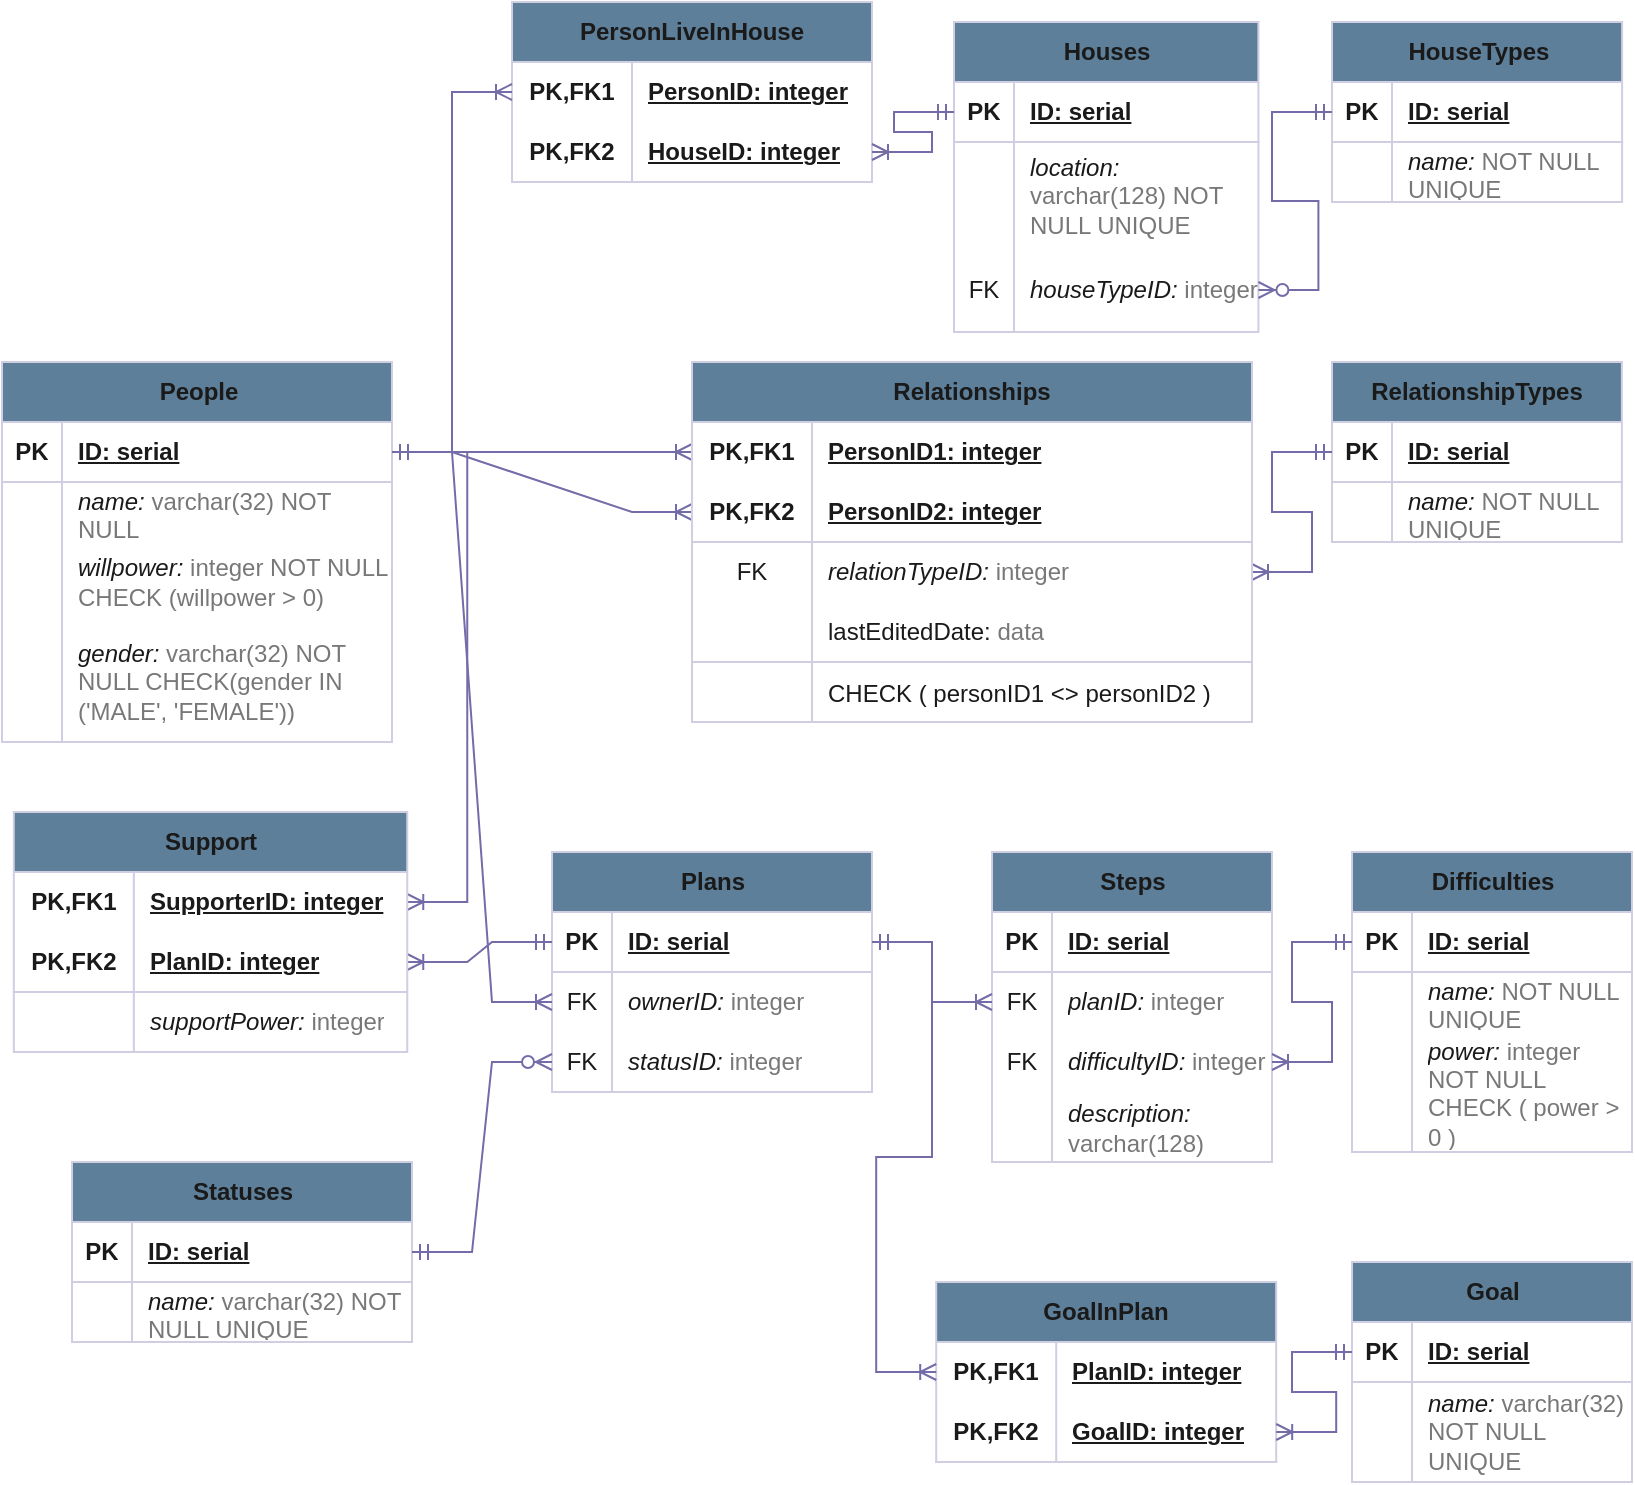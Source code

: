 <mxfile version="21.6.8" type="device">
  <diagram id="R2lEEEUBdFMjLlhIrx00" name="Page-1">
    <mxGraphModel dx="545" dy="415" grid="0" gridSize="10" guides="1" tooltips="1" connect="1" arrows="1" fold="1" page="1" pageScale="1" pageWidth="827" pageHeight="1169" background="#ffffff" math="0" shadow="0" extFonts="Permanent Marker^https://fonts.googleapis.com/css?family=Permanent+Marker">
      <root>
        <mxCell id="0" />
        <mxCell id="1" parent="0" />
        <mxCell id="JHepkhCa31OP4PvwRiQg-1" value="People" style="shape=table;startSize=30;container=1;collapsible=1;childLayout=tableLayout;fixedRows=1;rowLines=0;fontStyle=1;align=center;resizeLast=1;html=1;labelBackgroundColor=none;fillColor=#5D7F99;strokeColor=#D0CEE2;fontColor=#1A1A1A;" parent="1" vertex="1">
          <mxGeometry x="5" y="260" width="195" height="190" as="geometry" />
        </mxCell>
        <mxCell id="JHepkhCa31OP4PvwRiQg-2" value="" style="shape=tableRow;horizontal=0;startSize=0;swimlaneHead=0;swimlaneBody=0;fillColor=none;collapsible=0;dropTarget=0;points=[[0,0.5],[1,0.5]];portConstraint=eastwest;top=0;left=0;right=0;bottom=1;labelBackgroundColor=none;strokeColor=#D0CEE2;fontColor=#1A1A1A;" parent="JHepkhCa31OP4PvwRiQg-1" vertex="1">
          <mxGeometry y="30" width="195" height="30" as="geometry" />
        </mxCell>
        <mxCell id="JHepkhCa31OP4PvwRiQg-3" value="PK" style="shape=partialRectangle;connectable=0;fillColor=none;top=0;left=0;bottom=0;right=0;fontStyle=1;overflow=hidden;whiteSpace=wrap;html=1;labelBackgroundColor=none;strokeColor=#D0CEE2;fontColor=#1A1A1A;" parent="JHepkhCa31OP4PvwRiQg-2" vertex="1">
          <mxGeometry width="30" height="30" as="geometry">
            <mxRectangle width="30" height="30" as="alternateBounds" />
          </mxGeometry>
        </mxCell>
        <mxCell id="JHepkhCa31OP4PvwRiQg-4" value="ID: serial" style="shape=partialRectangle;connectable=0;fillColor=none;top=0;left=0;bottom=0;right=0;align=left;spacingLeft=6;fontStyle=5;overflow=hidden;whiteSpace=wrap;html=1;labelBackgroundColor=none;strokeColor=#D0CEE2;fontColor=#1A1A1A;" parent="JHepkhCa31OP4PvwRiQg-2" vertex="1">
          <mxGeometry x="30" width="165" height="30" as="geometry">
            <mxRectangle width="165" height="30" as="alternateBounds" />
          </mxGeometry>
        </mxCell>
        <mxCell id="JHepkhCa31OP4PvwRiQg-5" value="" style="shape=tableRow;horizontal=0;startSize=0;swimlaneHead=0;swimlaneBody=0;fillColor=none;collapsible=0;dropTarget=0;points=[[0,0.5],[1,0.5]];portConstraint=eastwest;top=0;left=0;right=0;bottom=0;labelBackgroundColor=none;strokeColor=#D0CEE2;fontColor=#1A1A1A;" parent="JHepkhCa31OP4PvwRiQg-1" vertex="1">
          <mxGeometry y="60" width="195" height="30" as="geometry" />
        </mxCell>
        <mxCell id="JHepkhCa31OP4PvwRiQg-6" value="" style="shape=partialRectangle;connectable=0;fillColor=none;top=0;left=0;bottom=0;right=0;editable=1;overflow=hidden;whiteSpace=wrap;html=1;labelBackgroundColor=none;strokeColor=#D0CEE2;fontColor=#1A1A1A;" parent="JHepkhCa31OP4PvwRiQg-5" vertex="1">
          <mxGeometry width="30" height="30" as="geometry">
            <mxRectangle width="30" height="30" as="alternateBounds" />
          </mxGeometry>
        </mxCell>
        <mxCell id="JHepkhCa31OP4PvwRiQg-7" value="&lt;i&gt;name:&lt;/i&gt;&amp;nbsp;&lt;font color=&quot;#787878&quot;&gt;varchar(32) NOT NULL&lt;/font&gt;" style="shape=partialRectangle;connectable=0;fillColor=none;top=0;left=0;bottom=0;right=0;align=left;spacingLeft=6;overflow=hidden;whiteSpace=wrap;html=1;labelBackgroundColor=none;strokeColor=#D0CEE2;fontColor=#1A1A1A;" parent="JHepkhCa31OP4PvwRiQg-5" vertex="1">
          <mxGeometry x="30" width="165" height="30" as="geometry">
            <mxRectangle width="165" height="30" as="alternateBounds" />
          </mxGeometry>
        </mxCell>
        <mxCell id="JHepkhCa31OP4PvwRiQg-8" value="" style="shape=tableRow;horizontal=0;startSize=0;swimlaneHead=0;swimlaneBody=0;fillColor=none;collapsible=0;dropTarget=0;points=[[0,0.5],[1,0.5]];portConstraint=eastwest;top=0;left=0;right=0;bottom=0;labelBackgroundColor=none;strokeColor=#D0CEE2;fontColor=#1A1A1A;" parent="JHepkhCa31OP4PvwRiQg-1" vertex="1">
          <mxGeometry y="90" width="195" height="40" as="geometry" />
        </mxCell>
        <mxCell id="JHepkhCa31OP4PvwRiQg-9" value="" style="shape=partialRectangle;connectable=0;fillColor=none;top=0;left=0;bottom=0;right=0;editable=1;overflow=hidden;whiteSpace=wrap;html=1;labelBackgroundColor=none;strokeColor=#D0CEE2;fontColor=#1A1A1A;" parent="JHepkhCa31OP4PvwRiQg-8" vertex="1">
          <mxGeometry width="30" height="40" as="geometry">
            <mxRectangle width="30" height="40" as="alternateBounds" />
          </mxGeometry>
        </mxCell>
        <mxCell id="JHepkhCa31OP4PvwRiQg-10" value="&lt;i&gt;willpower:&lt;/i&gt;&amp;nbsp;&lt;font color=&quot;#787878&quot;&gt;integer&amp;nbsp;NOT NULL CHECK (willpower &amp;gt; 0)&lt;/font&gt;" style="shape=partialRectangle;connectable=0;fillColor=none;top=0;left=0;bottom=0;right=0;align=left;spacingLeft=6;overflow=hidden;whiteSpace=wrap;html=1;labelBackgroundColor=none;strokeColor=#D0CEE2;fontColor=#1A1A1A;" parent="JHepkhCa31OP4PvwRiQg-8" vertex="1">
          <mxGeometry x="30" width="165" height="40" as="geometry">
            <mxRectangle width="165" height="40" as="alternateBounds" />
          </mxGeometry>
        </mxCell>
        <mxCell id="JHepkhCa31OP4PvwRiQg-11" value="" style="shape=tableRow;horizontal=0;startSize=0;swimlaneHead=0;swimlaneBody=0;fillColor=none;collapsible=0;dropTarget=0;points=[[0,0.5],[1,0.5]];portConstraint=eastwest;top=0;left=0;right=0;bottom=0;labelBackgroundColor=none;strokeColor=#D0CEE2;fontColor=#1A1A1A;" parent="JHepkhCa31OP4PvwRiQg-1" vertex="1">
          <mxGeometry y="130" width="195" height="60" as="geometry" />
        </mxCell>
        <mxCell id="JHepkhCa31OP4PvwRiQg-12" value="" style="shape=partialRectangle;connectable=0;fillColor=none;top=0;left=0;bottom=0;right=0;editable=1;overflow=hidden;whiteSpace=wrap;html=1;labelBackgroundColor=none;strokeColor=#D0CEE2;fontColor=#1A1A1A;" parent="JHepkhCa31OP4PvwRiQg-11" vertex="1">
          <mxGeometry width="30" height="60" as="geometry">
            <mxRectangle width="30" height="60" as="alternateBounds" />
          </mxGeometry>
        </mxCell>
        <mxCell id="JHepkhCa31OP4PvwRiQg-13" value="&lt;i&gt;gender:&lt;/i&gt; &lt;font color=&quot;#787878&quot;&gt;varchar(32)&amp;nbsp;NOT NULL CHECK(gender IN (&#39;MALE&#39;, &#39;FEMALE&#39;))&lt;/font&gt;" style="shape=partialRectangle;connectable=0;fillColor=none;top=0;left=0;bottom=0;right=0;align=left;spacingLeft=6;overflow=hidden;whiteSpace=wrap;html=1;labelBackgroundColor=none;strokeColor=#D0CEE2;fontColor=#1A1A1A;" parent="JHepkhCa31OP4PvwRiQg-11" vertex="1">
          <mxGeometry x="30" width="165" height="60" as="geometry">
            <mxRectangle width="165" height="60" as="alternateBounds" />
          </mxGeometry>
        </mxCell>
        <mxCell id="JHepkhCa31OP4PvwRiQg-17" value="Houses" style="shape=table;startSize=30;container=1;collapsible=1;childLayout=tableLayout;fixedRows=1;rowLines=0;fontStyle=1;align=center;resizeLast=1;html=1;labelBackgroundColor=none;fillColor=#5D7F99;strokeColor=#D0CEE2;fontColor=#1A1A1A;" parent="1" vertex="1">
          <mxGeometry x="481" y="90" width="152.204" height="155" as="geometry" />
        </mxCell>
        <mxCell id="JHepkhCa31OP4PvwRiQg-18" value="" style="shape=tableRow;horizontal=0;startSize=0;swimlaneHead=0;swimlaneBody=0;fillColor=none;collapsible=0;dropTarget=0;points=[[0,0.5],[1,0.5]];portConstraint=eastwest;top=0;left=0;right=0;bottom=1;labelBackgroundColor=none;strokeColor=#D0CEE2;fontColor=#1A1A1A;" parent="JHepkhCa31OP4PvwRiQg-17" vertex="1">
          <mxGeometry y="30" width="152.204" height="30" as="geometry" />
        </mxCell>
        <mxCell id="JHepkhCa31OP4PvwRiQg-19" value="PK" style="shape=partialRectangle;connectable=0;fillColor=none;top=0;left=0;bottom=0;right=0;fontStyle=1;overflow=hidden;whiteSpace=wrap;html=1;labelBackgroundColor=none;strokeColor=#D0CEE2;fontColor=#1A1A1A;" parent="JHepkhCa31OP4PvwRiQg-18" vertex="1">
          <mxGeometry width="30" height="30" as="geometry">
            <mxRectangle width="30" height="30" as="alternateBounds" />
          </mxGeometry>
        </mxCell>
        <mxCell id="JHepkhCa31OP4PvwRiQg-20" value="ID: serial" style="shape=partialRectangle;connectable=0;fillColor=none;top=0;left=0;bottom=0;right=0;align=left;spacingLeft=6;fontStyle=5;overflow=hidden;whiteSpace=wrap;html=1;labelBackgroundColor=none;strokeColor=#D0CEE2;fontColor=#1A1A1A;" parent="JHepkhCa31OP4PvwRiQg-18" vertex="1">
          <mxGeometry x="30" width="122.204" height="30" as="geometry">
            <mxRectangle width="122.204" height="30" as="alternateBounds" />
          </mxGeometry>
        </mxCell>
        <mxCell id="JHepkhCa31OP4PvwRiQg-21" value="" style="shape=tableRow;horizontal=0;startSize=0;swimlaneHead=0;swimlaneBody=0;fillColor=none;collapsible=0;dropTarget=0;points=[[0,0.5],[1,0.5]];portConstraint=eastwest;top=0;left=0;right=0;bottom=0;labelBackgroundColor=none;strokeColor=#D0CEE2;fontColor=#1A1A1A;" parent="JHepkhCa31OP4PvwRiQg-17" vertex="1">
          <mxGeometry y="60" width="152.204" height="53" as="geometry" />
        </mxCell>
        <mxCell id="JHepkhCa31OP4PvwRiQg-22" value="" style="shape=partialRectangle;connectable=0;fillColor=none;top=0;left=0;bottom=0;right=0;editable=1;overflow=hidden;whiteSpace=wrap;html=1;labelBackgroundColor=none;strokeColor=#D0CEE2;fontColor=#1A1A1A;" parent="JHepkhCa31OP4PvwRiQg-21" vertex="1">
          <mxGeometry width="30" height="53" as="geometry">
            <mxRectangle width="30" height="53" as="alternateBounds" />
          </mxGeometry>
        </mxCell>
        <mxCell id="JHepkhCa31OP4PvwRiQg-23" value="&lt;i&gt;location:&lt;/i&gt; &lt;font color=&quot;#787878&quot;&gt;varchar(128) NOT NULL UNIQUE&lt;/font&gt;" style="shape=partialRectangle;connectable=0;fillColor=none;top=0;left=0;bottom=0;right=0;align=left;spacingLeft=6;overflow=hidden;whiteSpace=wrap;html=1;labelBackgroundColor=none;strokeColor=#D0CEE2;fontColor=#1A1A1A;" parent="JHepkhCa31OP4PvwRiQg-21" vertex="1">
          <mxGeometry x="30" width="122.204" height="53" as="geometry">
            <mxRectangle width="122.204" height="53" as="alternateBounds" />
          </mxGeometry>
        </mxCell>
        <mxCell id="JHepkhCa31OP4PvwRiQg-24" value="" style="shape=tableRow;horizontal=0;startSize=0;swimlaneHead=0;swimlaneBody=0;fillColor=none;collapsible=0;dropTarget=0;points=[[0,0.5],[1,0.5]];portConstraint=eastwest;top=0;left=0;right=0;bottom=0;labelBackgroundColor=none;strokeColor=#D0CEE2;fontColor=#1A1A1A;" parent="JHepkhCa31OP4PvwRiQg-17" vertex="1">
          <mxGeometry y="113" width="152.204" height="42" as="geometry" />
        </mxCell>
        <mxCell id="JHepkhCa31OP4PvwRiQg-25" value="FK" style="shape=partialRectangle;connectable=0;fillColor=none;top=0;left=0;bottom=0;right=0;editable=1;overflow=hidden;whiteSpace=wrap;html=1;labelBackgroundColor=none;strokeColor=#D0CEE2;fontColor=#1A1A1A;" parent="JHepkhCa31OP4PvwRiQg-24" vertex="1">
          <mxGeometry width="30" height="42" as="geometry">
            <mxRectangle width="30" height="42" as="alternateBounds" />
          </mxGeometry>
        </mxCell>
        <mxCell id="JHepkhCa31OP4PvwRiQg-26" value="&lt;i&gt;houseTypeID:&lt;/i&gt; &lt;font color=&quot;#787878&quot;&gt;integer&lt;/font&gt;" style="shape=partialRectangle;connectable=0;fillColor=none;top=0;left=0;bottom=0;right=0;align=left;spacingLeft=6;overflow=hidden;whiteSpace=wrap;html=1;labelBackgroundColor=none;strokeColor=#D0CEE2;fontColor=#1A1A1A;" parent="JHepkhCa31OP4PvwRiQg-24" vertex="1">
          <mxGeometry x="30" width="122.204" height="42" as="geometry">
            <mxRectangle width="122.204" height="42" as="alternateBounds" />
          </mxGeometry>
        </mxCell>
        <mxCell id="JHepkhCa31OP4PvwRiQg-56" value="" style="edgeStyle=entityRelationEdgeStyle;fontSize=12;html=1;endArrow=ERoneToMany;startArrow=ERmandOne;rounded=0;entryX=0;entryY=0.5;entryDx=0;entryDy=0;exitX=1;exitY=0.5;exitDx=0;exitDy=0;labelBackgroundColor=none;strokeColor=#736CA8;fontColor=default;" parent="1" source="JHepkhCa31OP4PvwRiQg-2" target="JHepkhCa31OP4PvwRiQg-44" edge="1">
          <mxGeometry width="100" height="100" relative="1" as="geometry">
            <mxPoint x="317" y="341" as="sourcePoint" />
            <mxPoint x="407" y="410" as="targetPoint" />
          </mxGeometry>
        </mxCell>
        <mxCell id="JHepkhCa31OP4PvwRiQg-57" value="" style="edgeStyle=entityRelationEdgeStyle;fontSize=12;html=1;endArrow=ERoneToMany;startArrow=ERmandOne;rounded=0;exitX=1;exitY=0.5;exitDx=0;exitDy=0;entryX=0;entryY=0.5;entryDx=0;entryDy=0;labelBackgroundColor=none;strokeColor=#736CA8;fontColor=default;" parent="1" source="JHepkhCa31OP4PvwRiQg-2" target="JHepkhCa31OP4PvwRiQg-47" edge="1">
          <mxGeometry width="100" height="100" relative="1" as="geometry">
            <mxPoint x="347" y="560" as="sourcePoint" />
            <mxPoint x="447" y="460" as="targetPoint" />
          </mxGeometry>
        </mxCell>
        <mxCell id="JHepkhCa31OP4PvwRiQg-61" value="RelationshipTypes" style="shape=table;startSize=30;container=1;collapsible=1;childLayout=tableLayout;fixedRows=1;rowLines=0;fontStyle=1;align=center;resizeLast=1;html=1;labelBackgroundColor=none;fillColor=#5D7F99;strokeColor=#D0CEE2;fontColor=#1A1A1A;" parent="1" vertex="1">
          <mxGeometry x="670" y="260" width="144.94" height="90" as="geometry" />
        </mxCell>
        <mxCell id="JHepkhCa31OP4PvwRiQg-62" value="" style="shape=tableRow;horizontal=0;startSize=0;swimlaneHead=0;swimlaneBody=0;fillColor=none;collapsible=0;dropTarget=0;points=[[0,0.5],[1,0.5]];portConstraint=eastwest;top=0;left=0;right=0;bottom=1;labelBackgroundColor=none;strokeColor=#D0CEE2;fontColor=#1A1A1A;" parent="JHepkhCa31OP4PvwRiQg-61" vertex="1">
          <mxGeometry y="30" width="144.94" height="30" as="geometry" />
        </mxCell>
        <mxCell id="JHepkhCa31OP4PvwRiQg-63" value="PK" style="shape=partialRectangle;connectable=0;fillColor=none;top=0;left=0;bottom=0;right=0;fontStyle=1;overflow=hidden;whiteSpace=wrap;html=1;labelBackgroundColor=none;strokeColor=#D0CEE2;fontColor=#1A1A1A;" parent="JHepkhCa31OP4PvwRiQg-62" vertex="1">
          <mxGeometry width="30" height="30" as="geometry">
            <mxRectangle width="30" height="30" as="alternateBounds" />
          </mxGeometry>
        </mxCell>
        <mxCell id="JHepkhCa31OP4PvwRiQg-64" value="ID: serial" style="shape=partialRectangle;connectable=0;fillColor=none;top=0;left=0;bottom=0;right=0;align=left;spacingLeft=6;fontStyle=5;overflow=hidden;whiteSpace=wrap;html=1;labelBackgroundColor=none;strokeColor=#D0CEE2;fontColor=#1A1A1A;" parent="JHepkhCa31OP4PvwRiQg-62" vertex="1">
          <mxGeometry x="30" width="114.94" height="30" as="geometry">
            <mxRectangle width="114.94" height="30" as="alternateBounds" />
          </mxGeometry>
        </mxCell>
        <mxCell id="JHepkhCa31OP4PvwRiQg-65" value="" style="shape=tableRow;horizontal=0;startSize=0;swimlaneHead=0;swimlaneBody=0;fillColor=none;collapsible=0;dropTarget=0;points=[[0,0.5],[1,0.5]];portConstraint=eastwest;top=0;left=0;right=0;bottom=0;labelBackgroundColor=none;strokeColor=#D0CEE2;fontColor=#1A1A1A;" parent="JHepkhCa31OP4PvwRiQg-61" vertex="1">
          <mxGeometry y="60" width="144.94" height="30" as="geometry" />
        </mxCell>
        <mxCell id="JHepkhCa31OP4PvwRiQg-66" value="" style="shape=partialRectangle;connectable=0;fillColor=none;top=0;left=0;bottom=0;right=0;editable=1;overflow=hidden;whiteSpace=wrap;html=1;labelBackgroundColor=none;strokeColor=#D0CEE2;fontColor=#1A1A1A;" parent="JHepkhCa31OP4PvwRiQg-65" vertex="1">
          <mxGeometry width="30" height="30" as="geometry">
            <mxRectangle width="30" height="30" as="alternateBounds" />
          </mxGeometry>
        </mxCell>
        <mxCell id="JHepkhCa31OP4PvwRiQg-67" value="&lt;i&gt;name:&lt;/i&gt; &lt;font color=&quot;#787878&quot;&gt;NOT NULL UNIQUE&lt;/font&gt;" style="shape=partialRectangle;connectable=0;fillColor=none;top=0;left=0;bottom=0;right=0;align=left;spacingLeft=6;overflow=hidden;whiteSpace=wrap;html=1;labelBackgroundColor=none;strokeColor=#D0CEE2;fontColor=#1A1A1A;" parent="JHepkhCa31OP4PvwRiQg-65" vertex="1">
          <mxGeometry x="30" width="114.94" height="30" as="geometry">
            <mxRectangle width="114.94" height="30" as="alternateBounds" />
          </mxGeometry>
        </mxCell>
        <mxCell id="JHepkhCa31OP4PvwRiQg-74" value="" style="edgeStyle=entityRelationEdgeStyle;fontSize=12;html=1;endArrow=ERoneToMany;startArrow=ERmandOne;rounded=0;exitX=0;exitY=0.5;exitDx=0;exitDy=0;entryX=1;entryY=0.5;entryDx=0;entryDy=0;labelBackgroundColor=none;strokeColor=#736CA8;fontColor=default;" parent="1" source="JHepkhCa31OP4PvwRiQg-62" target="JHepkhCa31OP4PvwRiQg-58" edge="1">
          <mxGeometry width="100" height="100" relative="1" as="geometry">
            <mxPoint x="657" y="510" as="sourcePoint" />
            <mxPoint x="757" y="410" as="targetPoint" />
          </mxGeometry>
        </mxCell>
        <mxCell id="JHepkhCa31OP4PvwRiQg-76" value="Plans" style="shape=table;startSize=30;container=1;collapsible=1;childLayout=tableLayout;fixedRows=1;rowLines=0;fontStyle=1;align=center;resizeLast=1;html=1;labelBackgroundColor=none;fillColor=#5D7F99;strokeColor=#D0CEE2;fontColor=#1A1A1A;" parent="1" vertex="1">
          <mxGeometry x="280" y="505" width="160.0" height="120" as="geometry" />
        </mxCell>
        <mxCell id="JHepkhCa31OP4PvwRiQg-77" value="" style="shape=tableRow;horizontal=0;startSize=0;swimlaneHead=0;swimlaneBody=0;fillColor=none;collapsible=0;dropTarget=0;points=[[0,0.5],[1,0.5]];portConstraint=eastwest;top=0;left=0;right=0;bottom=1;labelBackgroundColor=none;strokeColor=#D0CEE2;fontColor=#1A1A1A;" parent="JHepkhCa31OP4PvwRiQg-76" vertex="1">
          <mxGeometry y="30" width="160.0" height="30" as="geometry" />
        </mxCell>
        <mxCell id="JHepkhCa31OP4PvwRiQg-78" value="PK" style="shape=partialRectangle;connectable=0;fillColor=none;top=0;left=0;bottom=0;right=0;fontStyle=1;overflow=hidden;whiteSpace=wrap;html=1;labelBackgroundColor=none;strokeColor=#D0CEE2;fontColor=#1A1A1A;" parent="JHepkhCa31OP4PvwRiQg-77" vertex="1">
          <mxGeometry width="30" height="30" as="geometry">
            <mxRectangle width="30" height="30" as="alternateBounds" />
          </mxGeometry>
        </mxCell>
        <mxCell id="JHepkhCa31OP4PvwRiQg-79" value="ID: serial" style="shape=partialRectangle;connectable=0;fillColor=none;top=0;left=0;bottom=0;right=0;align=left;spacingLeft=6;fontStyle=5;overflow=hidden;whiteSpace=wrap;html=1;labelBackgroundColor=none;strokeColor=#D0CEE2;fontColor=#1A1A1A;" parent="JHepkhCa31OP4PvwRiQg-77" vertex="1">
          <mxGeometry x="30" width="130.0" height="30" as="geometry">
            <mxRectangle width="130.0" height="30" as="alternateBounds" />
          </mxGeometry>
        </mxCell>
        <mxCell id="JHepkhCa31OP4PvwRiQg-86" value="" style="shape=tableRow;horizontal=0;startSize=0;swimlaneHead=0;swimlaneBody=0;fillColor=none;collapsible=0;dropTarget=0;points=[[0,0.5],[1,0.5]];portConstraint=eastwest;top=0;left=0;right=0;bottom=0;labelBackgroundColor=none;strokeColor=#D0CEE2;fontColor=#1A1A1A;" parent="JHepkhCa31OP4PvwRiQg-76" vertex="1">
          <mxGeometry y="60" width="160.0" height="30" as="geometry" />
        </mxCell>
        <mxCell id="JHepkhCa31OP4PvwRiQg-87" value="FK" style="shape=partialRectangle;connectable=0;fillColor=none;top=0;left=0;bottom=0;right=0;editable=1;overflow=hidden;whiteSpace=wrap;html=1;labelBackgroundColor=none;strokeColor=#D0CEE2;fontColor=#1A1A1A;" parent="JHepkhCa31OP4PvwRiQg-86" vertex="1">
          <mxGeometry width="30" height="30" as="geometry">
            <mxRectangle width="30" height="30" as="alternateBounds" />
          </mxGeometry>
        </mxCell>
        <mxCell id="JHepkhCa31OP4PvwRiQg-88" value="&lt;i&gt;ownerID:&lt;/i&gt; &lt;font color=&quot;#787878&quot;&gt;integer&lt;/font&gt;" style="shape=partialRectangle;connectable=0;fillColor=none;top=0;left=0;bottom=0;right=0;align=left;spacingLeft=6;overflow=hidden;whiteSpace=wrap;html=1;labelBackgroundColor=none;strokeColor=#D0CEE2;fontColor=#1A1A1A;" parent="JHepkhCa31OP4PvwRiQg-86" vertex="1">
          <mxGeometry x="30" width="130.0" height="30" as="geometry">
            <mxRectangle width="130.0" height="30" as="alternateBounds" />
          </mxGeometry>
        </mxCell>
        <mxCell id="JHepkhCa31OP4PvwRiQg-80" value="" style="shape=tableRow;horizontal=0;startSize=0;swimlaneHead=0;swimlaneBody=0;fillColor=none;collapsible=0;dropTarget=0;points=[[0,0.5],[1,0.5]];portConstraint=eastwest;top=0;left=0;right=0;bottom=0;labelBackgroundColor=none;strokeColor=#D0CEE2;fontColor=#1A1A1A;" parent="JHepkhCa31OP4PvwRiQg-76" vertex="1">
          <mxGeometry y="90" width="160.0" height="30" as="geometry" />
        </mxCell>
        <mxCell id="JHepkhCa31OP4PvwRiQg-81" value="FK" style="shape=partialRectangle;connectable=0;fillColor=none;top=0;left=0;bottom=0;right=0;editable=1;overflow=hidden;whiteSpace=wrap;html=1;labelBackgroundColor=none;strokeColor=#D0CEE2;fontColor=#1A1A1A;" parent="JHepkhCa31OP4PvwRiQg-80" vertex="1">
          <mxGeometry width="30" height="30" as="geometry">
            <mxRectangle width="30" height="30" as="alternateBounds" />
          </mxGeometry>
        </mxCell>
        <mxCell id="JHepkhCa31OP4PvwRiQg-82" value="&lt;i&gt;statusID: &lt;/i&gt;&lt;font color=&quot;#787878&quot;&gt;integer&lt;/font&gt;" style="shape=partialRectangle;connectable=0;fillColor=none;top=0;left=0;bottom=0;right=0;align=left;spacingLeft=6;overflow=hidden;whiteSpace=wrap;html=1;labelBackgroundColor=none;strokeColor=#D0CEE2;fontColor=#1A1A1A;" parent="JHepkhCa31OP4PvwRiQg-80" vertex="1">
          <mxGeometry x="30" width="130.0" height="30" as="geometry">
            <mxRectangle width="130.0" height="30" as="alternateBounds" />
          </mxGeometry>
        </mxCell>
        <mxCell id="JHepkhCa31OP4PvwRiQg-89" value="Steps" style="shape=table;startSize=30;container=1;collapsible=1;childLayout=tableLayout;fixedRows=1;rowLines=0;fontStyle=1;align=center;resizeLast=1;html=1;labelBackgroundColor=none;fillColor=#5D7F99;strokeColor=#D0CEE2;fontColor=#1A1A1A;" parent="1" vertex="1">
          <mxGeometry x="500" y="505" width="140" height="155" as="geometry" />
        </mxCell>
        <mxCell id="JHepkhCa31OP4PvwRiQg-90" value="" style="shape=tableRow;horizontal=0;startSize=0;swimlaneHead=0;swimlaneBody=0;fillColor=none;collapsible=0;dropTarget=0;points=[[0,0.5],[1,0.5]];portConstraint=eastwest;top=0;left=0;right=0;bottom=1;labelBackgroundColor=none;strokeColor=#D0CEE2;fontColor=#1A1A1A;" parent="JHepkhCa31OP4PvwRiQg-89" vertex="1">
          <mxGeometry y="30" width="140" height="30" as="geometry" />
        </mxCell>
        <mxCell id="JHepkhCa31OP4PvwRiQg-91" value="PK" style="shape=partialRectangle;connectable=0;fillColor=none;top=0;left=0;bottom=0;right=0;fontStyle=1;overflow=hidden;whiteSpace=wrap;html=1;labelBackgroundColor=none;strokeColor=#D0CEE2;fontColor=#1A1A1A;" parent="JHepkhCa31OP4PvwRiQg-90" vertex="1">
          <mxGeometry width="30" height="30" as="geometry">
            <mxRectangle width="30" height="30" as="alternateBounds" />
          </mxGeometry>
        </mxCell>
        <mxCell id="JHepkhCa31OP4PvwRiQg-92" value="ID: serial" style="shape=partialRectangle;connectable=0;fillColor=none;top=0;left=0;bottom=0;right=0;align=left;spacingLeft=6;fontStyle=5;overflow=hidden;whiteSpace=wrap;html=1;labelBackgroundColor=none;strokeColor=#D0CEE2;fontColor=#1A1A1A;" parent="JHepkhCa31OP4PvwRiQg-90" vertex="1">
          <mxGeometry x="30" width="110" height="30" as="geometry">
            <mxRectangle width="110" height="30" as="alternateBounds" />
          </mxGeometry>
        </mxCell>
        <mxCell id="JHepkhCa31OP4PvwRiQg-93" value="" style="shape=tableRow;horizontal=0;startSize=0;swimlaneHead=0;swimlaneBody=0;fillColor=none;collapsible=0;dropTarget=0;points=[[0,0.5],[1,0.5]];portConstraint=eastwest;top=0;left=0;right=0;bottom=0;labelBackgroundColor=none;strokeColor=#D0CEE2;fontColor=#1A1A1A;" parent="JHepkhCa31OP4PvwRiQg-89" vertex="1">
          <mxGeometry y="60" width="140" height="30" as="geometry" />
        </mxCell>
        <mxCell id="JHepkhCa31OP4PvwRiQg-94" value="FK" style="shape=partialRectangle;connectable=0;fillColor=none;top=0;left=0;bottom=0;right=0;editable=1;overflow=hidden;whiteSpace=wrap;html=1;labelBackgroundColor=none;strokeColor=#D0CEE2;fontColor=#1A1A1A;" parent="JHepkhCa31OP4PvwRiQg-93" vertex="1">
          <mxGeometry width="30" height="30" as="geometry">
            <mxRectangle width="30" height="30" as="alternateBounds" />
          </mxGeometry>
        </mxCell>
        <mxCell id="JHepkhCa31OP4PvwRiQg-95" value="&lt;i&gt;planID:&lt;/i&gt; &lt;font color=&quot;#787878&quot;&gt;integer&lt;/font&gt;" style="shape=partialRectangle;connectable=0;fillColor=none;top=0;left=0;bottom=0;right=0;align=left;spacingLeft=6;overflow=hidden;whiteSpace=wrap;html=1;labelBackgroundColor=none;strokeColor=#D0CEE2;fontColor=#1A1A1A;" parent="JHepkhCa31OP4PvwRiQg-93" vertex="1">
          <mxGeometry x="30" width="110" height="30" as="geometry">
            <mxRectangle width="110" height="30" as="alternateBounds" />
          </mxGeometry>
        </mxCell>
        <mxCell id="JHepkhCa31OP4PvwRiQg-96" value="" style="shape=tableRow;horizontal=0;startSize=0;swimlaneHead=0;swimlaneBody=0;fillColor=none;collapsible=0;dropTarget=0;points=[[0,0.5],[1,0.5]];portConstraint=eastwest;top=0;left=0;right=0;bottom=0;labelBackgroundColor=none;strokeColor=#D0CEE2;fontColor=#1A1A1A;" parent="JHepkhCa31OP4PvwRiQg-89" vertex="1">
          <mxGeometry y="90" width="140" height="30" as="geometry" />
        </mxCell>
        <mxCell id="JHepkhCa31OP4PvwRiQg-97" value="FK" style="shape=partialRectangle;connectable=0;fillColor=none;top=0;left=0;bottom=0;right=0;editable=1;overflow=hidden;whiteSpace=wrap;html=1;labelBackgroundColor=none;strokeColor=#D0CEE2;fontColor=#1A1A1A;" parent="JHepkhCa31OP4PvwRiQg-96" vertex="1">
          <mxGeometry width="30" height="30" as="geometry">
            <mxRectangle width="30" height="30" as="alternateBounds" />
          </mxGeometry>
        </mxCell>
        <mxCell id="JHepkhCa31OP4PvwRiQg-98" value="&lt;i&gt;difficultyID: &lt;/i&gt;&lt;font color=&quot;#787878&quot;&gt;integer&lt;/font&gt;" style="shape=partialRectangle;connectable=0;fillColor=none;top=0;left=0;bottom=0;right=0;align=left;spacingLeft=6;overflow=hidden;whiteSpace=wrap;html=1;labelBackgroundColor=none;strokeColor=#D0CEE2;fontColor=#1A1A1A;" parent="JHepkhCa31OP4PvwRiQg-96" vertex="1">
          <mxGeometry x="30" width="110" height="30" as="geometry">
            <mxRectangle width="110" height="30" as="alternateBounds" />
          </mxGeometry>
        </mxCell>
        <mxCell id="JHepkhCa31OP4PvwRiQg-99" value="" style="shape=tableRow;horizontal=0;startSize=0;swimlaneHead=0;swimlaneBody=0;fillColor=none;collapsible=0;dropTarget=0;points=[[0,0.5],[1,0.5]];portConstraint=eastwest;top=0;left=0;right=0;bottom=0;labelBackgroundColor=none;strokeColor=#D0CEE2;fontColor=#1A1A1A;" parent="JHepkhCa31OP4PvwRiQg-89" vertex="1">
          <mxGeometry y="120" width="140" height="35" as="geometry" />
        </mxCell>
        <mxCell id="JHepkhCa31OP4PvwRiQg-100" value="" style="shape=partialRectangle;connectable=0;fillColor=none;top=0;left=0;bottom=0;right=0;editable=1;overflow=hidden;whiteSpace=wrap;html=1;labelBackgroundColor=none;strokeColor=#D0CEE2;fontColor=#1A1A1A;" parent="JHepkhCa31OP4PvwRiQg-99" vertex="1">
          <mxGeometry width="30" height="35" as="geometry">
            <mxRectangle width="30" height="35" as="alternateBounds" />
          </mxGeometry>
        </mxCell>
        <mxCell id="JHepkhCa31OP4PvwRiQg-101" value="&lt;i&gt;description: &lt;/i&gt;&lt;font color=&quot;#787878&quot;&gt;varchar(128)&lt;/font&gt;" style="shape=partialRectangle;connectable=0;fillColor=none;top=0;left=0;bottom=0;right=0;align=left;spacingLeft=6;overflow=hidden;whiteSpace=wrap;html=1;labelBackgroundColor=none;strokeColor=#D0CEE2;fontColor=#1A1A1A;" parent="JHepkhCa31OP4PvwRiQg-99" vertex="1">
          <mxGeometry x="30" width="110" height="35" as="geometry">
            <mxRectangle width="110" height="35" as="alternateBounds" />
          </mxGeometry>
        </mxCell>
        <mxCell id="JHepkhCa31OP4PvwRiQg-104" value="Statuses" style="shape=table;startSize=30;container=1;collapsible=1;childLayout=tableLayout;fixedRows=1;rowLines=0;fontStyle=1;align=center;resizeLast=1;html=1;labelBackgroundColor=none;fillColor=#5D7F99;strokeColor=#D0CEE2;fontColor=#1A1A1A;" parent="1" vertex="1">
          <mxGeometry x="40" y="660" width="170" height="90" as="geometry" />
        </mxCell>
        <mxCell id="JHepkhCa31OP4PvwRiQg-105" value="" style="shape=tableRow;horizontal=0;startSize=0;swimlaneHead=0;swimlaneBody=0;fillColor=none;collapsible=0;dropTarget=0;points=[[0,0.5],[1,0.5]];portConstraint=eastwest;top=0;left=0;right=0;bottom=1;labelBackgroundColor=none;strokeColor=#D0CEE2;fontColor=#1A1A1A;" parent="JHepkhCa31OP4PvwRiQg-104" vertex="1">
          <mxGeometry y="30" width="170" height="30" as="geometry" />
        </mxCell>
        <mxCell id="JHepkhCa31OP4PvwRiQg-106" value="PK" style="shape=partialRectangle;connectable=0;fillColor=none;top=0;left=0;bottom=0;right=0;fontStyle=1;overflow=hidden;whiteSpace=wrap;html=1;labelBackgroundColor=none;strokeColor=#D0CEE2;fontColor=#1A1A1A;" parent="JHepkhCa31OP4PvwRiQg-105" vertex="1">
          <mxGeometry width="30" height="30" as="geometry">
            <mxRectangle width="30" height="30" as="alternateBounds" />
          </mxGeometry>
        </mxCell>
        <mxCell id="JHepkhCa31OP4PvwRiQg-107" value="ID: serial" style="shape=partialRectangle;connectable=0;fillColor=none;top=0;left=0;bottom=0;right=0;align=left;spacingLeft=6;fontStyle=5;overflow=hidden;whiteSpace=wrap;html=1;labelBackgroundColor=none;strokeColor=#D0CEE2;fontColor=#1A1A1A;" parent="JHepkhCa31OP4PvwRiQg-105" vertex="1">
          <mxGeometry x="30" width="140" height="30" as="geometry">
            <mxRectangle width="140" height="30" as="alternateBounds" />
          </mxGeometry>
        </mxCell>
        <mxCell id="JHepkhCa31OP4PvwRiQg-108" value="" style="shape=tableRow;horizontal=0;startSize=0;swimlaneHead=0;swimlaneBody=0;fillColor=none;collapsible=0;dropTarget=0;points=[[0,0.5],[1,0.5]];portConstraint=eastwest;top=0;left=0;right=0;bottom=0;labelBackgroundColor=none;strokeColor=#D0CEE2;fontColor=#1A1A1A;" parent="JHepkhCa31OP4PvwRiQg-104" vertex="1">
          <mxGeometry y="60" width="170" height="30" as="geometry" />
        </mxCell>
        <mxCell id="JHepkhCa31OP4PvwRiQg-109" value="" style="shape=partialRectangle;connectable=0;fillColor=none;top=0;left=0;bottom=0;right=0;editable=1;overflow=hidden;whiteSpace=wrap;html=1;labelBackgroundColor=none;strokeColor=#D0CEE2;fontColor=#1A1A1A;" parent="JHepkhCa31OP4PvwRiQg-108" vertex="1">
          <mxGeometry width="30" height="30" as="geometry">
            <mxRectangle width="30" height="30" as="alternateBounds" />
          </mxGeometry>
        </mxCell>
        <mxCell id="JHepkhCa31OP4PvwRiQg-110" value="&lt;i&gt;name:&lt;/i&gt; &lt;font color=&quot;#787878&quot;&gt;varchar(32) NOT NULL UNIQUE&lt;/font&gt;" style="shape=partialRectangle;connectable=0;fillColor=none;top=0;left=0;bottom=0;right=0;align=left;spacingLeft=6;overflow=hidden;whiteSpace=wrap;html=1;labelBackgroundColor=none;strokeColor=#D0CEE2;fontColor=#1A1A1A;" parent="JHepkhCa31OP4PvwRiQg-108" vertex="1">
          <mxGeometry x="30" width="140" height="30" as="geometry">
            <mxRectangle width="140" height="30" as="alternateBounds" />
          </mxGeometry>
        </mxCell>
        <mxCell id="JHepkhCa31OP4PvwRiQg-118" value="Difficulties" style="shape=table;startSize=30;container=1;collapsible=1;childLayout=tableLayout;fixedRows=1;rowLines=0;fontStyle=1;align=center;resizeLast=1;html=1;labelBackgroundColor=none;fillColor=#5D7F99;strokeColor=#D0CEE2;fontColor=#1A1A1A;" parent="1" vertex="1">
          <mxGeometry x="680" y="505" width="140" height="150" as="geometry" />
        </mxCell>
        <mxCell id="JHepkhCa31OP4PvwRiQg-119" value="" style="shape=tableRow;horizontal=0;startSize=0;swimlaneHead=0;swimlaneBody=0;fillColor=none;collapsible=0;dropTarget=0;points=[[0,0.5],[1,0.5]];portConstraint=eastwest;top=0;left=0;right=0;bottom=1;labelBackgroundColor=none;strokeColor=#D0CEE2;fontColor=#1A1A1A;" parent="JHepkhCa31OP4PvwRiQg-118" vertex="1">
          <mxGeometry y="30" width="140" height="30" as="geometry" />
        </mxCell>
        <mxCell id="JHepkhCa31OP4PvwRiQg-120" value="PK" style="shape=partialRectangle;connectable=0;fillColor=none;top=0;left=0;bottom=0;right=0;fontStyle=1;overflow=hidden;whiteSpace=wrap;html=1;labelBackgroundColor=none;strokeColor=#D0CEE2;fontColor=#1A1A1A;" parent="JHepkhCa31OP4PvwRiQg-119" vertex="1">
          <mxGeometry width="30" height="30" as="geometry">
            <mxRectangle width="30" height="30" as="alternateBounds" />
          </mxGeometry>
        </mxCell>
        <mxCell id="JHepkhCa31OP4PvwRiQg-121" value="ID: serial" style="shape=partialRectangle;connectable=0;fillColor=none;top=0;left=0;bottom=0;right=0;align=left;spacingLeft=6;fontStyle=5;overflow=hidden;whiteSpace=wrap;html=1;labelBackgroundColor=none;strokeColor=#D0CEE2;fontColor=#1A1A1A;" parent="JHepkhCa31OP4PvwRiQg-119" vertex="1">
          <mxGeometry x="30" width="110" height="30" as="geometry">
            <mxRectangle width="110" height="30" as="alternateBounds" />
          </mxGeometry>
        </mxCell>
        <mxCell id="JHepkhCa31OP4PvwRiQg-122" value="" style="shape=tableRow;horizontal=0;startSize=0;swimlaneHead=0;swimlaneBody=0;fillColor=none;collapsible=0;dropTarget=0;points=[[0,0.5],[1,0.5]];portConstraint=eastwest;top=0;left=0;right=0;bottom=0;labelBackgroundColor=none;strokeColor=#D0CEE2;fontColor=#1A1A1A;" parent="JHepkhCa31OP4PvwRiQg-118" vertex="1">
          <mxGeometry y="60" width="140" height="30" as="geometry" />
        </mxCell>
        <mxCell id="JHepkhCa31OP4PvwRiQg-123" value="" style="shape=partialRectangle;connectable=0;fillColor=none;top=0;left=0;bottom=0;right=0;editable=1;overflow=hidden;whiteSpace=wrap;html=1;labelBackgroundColor=none;strokeColor=#D0CEE2;fontColor=#1A1A1A;" parent="JHepkhCa31OP4PvwRiQg-122" vertex="1">
          <mxGeometry width="30" height="30" as="geometry">
            <mxRectangle width="30" height="30" as="alternateBounds" />
          </mxGeometry>
        </mxCell>
        <mxCell id="JHepkhCa31OP4PvwRiQg-124" value="&lt;i&gt;name:&lt;/i&gt; &lt;font color=&quot;#787878&quot;&gt;NOT NULL UNIQUE&lt;/font&gt;" style="shape=partialRectangle;connectable=0;fillColor=none;top=0;left=0;bottom=0;right=0;align=left;spacingLeft=6;overflow=hidden;whiteSpace=wrap;html=1;labelBackgroundColor=none;strokeColor=#D0CEE2;fontColor=#1A1A1A;" parent="JHepkhCa31OP4PvwRiQg-122" vertex="1">
          <mxGeometry x="30" width="110" height="30" as="geometry">
            <mxRectangle width="110" height="30" as="alternateBounds" />
          </mxGeometry>
        </mxCell>
        <mxCell id="JHepkhCa31OP4PvwRiQg-125" value="" style="shape=tableRow;horizontal=0;startSize=0;swimlaneHead=0;swimlaneBody=0;fillColor=none;collapsible=0;dropTarget=0;points=[[0,0.5],[1,0.5]];portConstraint=eastwest;top=0;left=0;right=0;bottom=0;labelBackgroundColor=none;strokeColor=#D0CEE2;fontColor=#1A1A1A;" parent="JHepkhCa31OP4PvwRiQg-118" vertex="1">
          <mxGeometry y="90" width="140" height="60" as="geometry" />
        </mxCell>
        <mxCell id="JHepkhCa31OP4PvwRiQg-126" value="" style="shape=partialRectangle;connectable=0;fillColor=none;top=0;left=0;bottom=0;right=0;editable=1;overflow=hidden;whiteSpace=wrap;html=1;labelBackgroundColor=none;strokeColor=#D0CEE2;fontColor=#1A1A1A;" parent="JHepkhCa31OP4PvwRiQg-125" vertex="1">
          <mxGeometry width="30" height="60" as="geometry">
            <mxRectangle width="30" height="60" as="alternateBounds" />
          </mxGeometry>
        </mxCell>
        <mxCell id="JHepkhCa31OP4PvwRiQg-127" value="&lt;i&gt;power:&lt;/i&gt; &lt;font color=&quot;#787878&quot;&gt;integer NOT NULL CHECK ( power &amp;gt; 0 )&lt;/font&gt;" style="shape=partialRectangle;connectable=0;fillColor=none;top=0;left=0;bottom=0;right=0;align=left;spacingLeft=6;overflow=hidden;whiteSpace=wrap;html=1;labelBackgroundColor=none;strokeColor=#D0CEE2;fontColor=#1A1A1A;" parent="JHepkhCa31OP4PvwRiQg-125" vertex="1">
          <mxGeometry x="30" width="110" height="60" as="geometry">
            <mxRectangle width="110" height="60" as="alternateBounds" />
          </mxGeometry>
        </mxCell>
        <mxCell id="JHepkhCa31OP4PvwRiQg-131" value="" style="edgeStyle=entityRelationEdgeStyle;fontSize=12;html=1;endArrow=ERoneToMany;startArrow=ERmandOne;rounded=0;exitX=0;exitY=0.5;exitDx=0;exitDy=0;labelBackgroundColor=none;strokeColor=#736CA8;fontColor=default;" parent="1" source="JHepkhCa31OP4PvwRiQg-119" target="JHepkhCa31OP4PvwRiQg-96" edge="1">
          <mxGeometry width="100" height="100" relative="1" as="geometry">
            <mxPoint x="677" y="860" as="sourcePoint" />
            <mxPoint x="777" y="760" as="targetPoint" />
          </mxGeometry>
        </mxCell>
        <mxCell id="JHepkhCa31OP4PvwRiQg-132" value="Goal" style="shape=table;startSize=30;container=1;collapsible=1;childLayout=tableLayout;fixedRows=1;rowLines=0;fontStyle=1;align=center;resizeLast=1;html=1;labelBackgroundColor=none;fillColor=#5D7F99;strokeColor=#D0CEE2;fontColor=#1A1A1A;" parent="1" vertex="1">
          <mxGeometry x="680" y="710" width="140" height="110" as="geometry" />
        </mxCell>
        <mxCell id="JHepkhCa31OP4PvwRiQg-133" value="" style="shape=tableRow;horizontal=0;startSize=0;swimlaneHead=0;swimlaneBody=0;fillColor=none;collapsible=0;dropTarget=0;points=[[0,0.5],[1,0.5]];portConstraint=eastwest;top=0;left=0;right=0;bottom=1;labelBackgroundColor=none;strokeColor=#D0CEE2;fontColor=#1A1A1A;" parent="JHepkhCa31OP4PvwRiQg-132" vertex="1">
          <mxGeometry y="30" width="140" height="30" as="geometry" />
        </mxCell>
        <mxCell id="JHepkhCa31OP4PvwRiQg-134" value="PK" style="shape=partialRectangle;connectable=0;fillColor=none;top=0;left=0;bottom=0;right=0;fontStyle=1;overflow=hidden;whiteSpace=wrap;html=1;labelBackgroundColor=none;strokeColor=#D0CEE2;fontColor=#1A1A1A;" parent="JHepkhCa31OP4PvwRiQg-133" vertex="1">
          <mxGeometry width="30" height="30" as="geometry">
            <mxRectangle width="30" height="30" as="alternateBounds" />
          </mxGeometry>
        </mxCell>
        <mxCell id="JHepkhCa31OP4PvwRiQg-135" value="ID: serial" style="shape=partialRectangle;connectable=0;fillColor=none;top=0;left=0;bottom=0;right=0;align=left;spacingLeft=6;fontStyle=5;overflow=hidden;whiteSpace=wrap;html=1;labelBackgroundColor=none;strokeColor=#D0CEE2;fontColor=#1A1A1A;" parent="JHepkhCa31OP4PvwRiQg-133" vertex="1">
          <mxGeometry x="30" width="110" height="30" as="geometry">
            <mxRectangle width="110" height="30" as="alternateBounds" />
          </mxGeometry>
        </mxCell>
        <mxCell id="JHepkhCa31OP4PvwRiQg-136" value="" style="shape=tableRow;horizontal=0;startSize=0;swimlaneHead=0;swimlaneBody=0;fillColor=none;collapsible=0;dropTarget=0;points=[[0,0.5],[1,0.5]];portConstraint=eastwest;top=0;left=0;right=0;bottom=0;labelBackgroundColor=none;strokeColor=#D0CEE2;fontColor=#1A1A1A;" parent="JHepkhCa31OP4PvwRiQg-132" vertex="1">
          <mxGeometry y="60" width="140" height="50" as="geometry" />
        </mxCell>
        <mxCell id="JHepkhCa31OP4PvwRiQg-137" value="" style="shape=partialRectangle;connectable=0;fillColor=none;top=0;left=0;bottom=0;right=0;editable=1;overflow=hidden;whiteSpace=wrap;html=1;labelBackgroundColor=none;strokeColor=#D0CEE2;fontColor=#1A1A1A;" parent="JHepkhCa31OP4PvwRiQg-136" vertex="1">
          <mxGeometry width="30" height="50" as="geometry">
            <mxRectangle width="30" height="50" as="alternateBounds" />
          </mxGeometry>
        </mxCell>
        <mxCell id="JHepkhCa31OP4PvwRiQg-138" value="&lt;i&gt;name:&lt;/i&gt; &lt;font color=&quot;#787878&quot;&gt;varchar(32) NOT NULL UNIQUE&lt;/font&gt;" style="shape=partialRectangle;connectable=0;fillColor=none;top=0;left=0;bottom=0;right=0;align=left;spacingLeft=6;overflow=hidden;whiteSpace=wrap;html=1;labelBackgroundColor=none;strokeColor=#D0CEE2;fontColor=#1A1A1A;" parent="JHepkhCa31OP4PvwRiQg-136" vertex="1">
          <mxGeometry x="30" width="110" height="50" as="geometry">
            <mxRectangle width="110" height="50" as="alternateBounds" />
          </mxGeometry>
        </mxCell>
        <mxCell id="JHepkhCa31OP4PvwRiQg-146" value="" style="edgeStyle=entityRelationEdgeStyle;fontSize=12;html=1;endArrow=ERoneToMany;startArrow=ERmandOne;rounded=0;entryX=0;entryY=0.5;entryDx=0;entryDy=0;exitX=1;exitY=0.5;exitDx=0;exitDy=0;labelBackgroundColor=none;strokeColor=#736CA8;fontColor=default;" parent="1" source="JHepkhCa31OP4PvwRiQg-2" target="JHepkhCa31OP4PvwRiQg-86" edge="1">
          <mxGeometry width="100" height="100" relative="1" as="geometry">
            <mxPoint x="317" y="350" as="sourcePoint" />
            <mxPoint x="307" y="590" as="targetPoint" />
          </mxGeometry>
        </mxCell>
        <mxCell id="JHepkhCa31OP4PvwRiQg-160" value="" style="edgeStyle=entityRelationEdgeStyle;fontSize=12;html=1;endArrow=ERoneToMany;startArrow=ERmandOne;rounded=0;labelBackgroundColor=none;strokeColor=#736CA8;fontColor=default;exitX=1;exitY=0.5;exitDx=0;exitDy=0;" parent="1" source="JHepkhCa31OP4PvwRiQg-2" target="C2YPKgAFWNDlmZCbOI4R-2" edge="1">
          <mxGeometry width="100" height="100" relative="1" as="geometry">
            <mxPoint x="190" y="340" as="sourcePoint" />
            <mxPoint x="236" y="512" as="targetPoint" />
            <Array as="points">
              <mxPoint x="30" y="400" />
              <mxPoint x="30" y="380" />
            </Array>
          </mxGeometry>
        </mxCell>
        <mxCell id="JHepkhCa31OP4PvwRiQg-164" value="" style="edgeStyle=entityRelationEdgeStyle;fontSize=12;html=1;endArrow=ERoneToMany;startArrow=ERmandOne;rounded=0;exitX=0;exitY=0.5;exitDx=0;exitDy=0;labelBackgroundColor=none;strokeColor=#736CA8;fontColor=default;" parent="1" source="JHepkhCa31OP4PvwRiQg-77" target="C2YPKgAFWNDlmZCbOI4R-5" edge="1">
          <mxGeometry width="100" height="100" relative="1" as="geometry">
            <mxPoint x="290" y="557" as="sourcePoint" />
            <mxPoint x="210.0" y="565" as="targetPoint" />
          </mxGeometry>
        </mxCell>
        <mxCell id="JHepkhCa31OP4PvwRiQg-170" value="HouseTypes" style="shape=table;startSize=30;container=1;collapsible=1;childLayout=tableLayout;fixedRows=1;rowLines=0;fontStyle=1;align=center;resizeLast=1;html=1;labelBackgroundColor=none;fillColor=#5D7F99;strokeColor=#D0CEE2;fontColor=#1A1A1A;" parent="1" vertex="1">
          <mxGeometry x="670" y="90" width="145.056" height="90" as="geometry" />
        </mxCell>
        <mxCell id="JHepkhCa31OP4PvwRiQg-171" value="" style="shape=tableRow;horizontal=0;startSize=0;swimlaneHead=0;swimlaneBody=0;fillColor=none;collapsible=0;dropTarget=0;points=[[0,0.5],[1,0.5]];portConstraint=eastwest;top=0;left=0;right=0;bottom=1;labelBackgroundColor=none;strokeColor=#D0CEE2;fontColor=#1A1A1A;" parent="JHepkhCa31OP4PvwRiQg-170" vertex="1">
          <mxGeometry y="30" width="145.056" height="30" as="geometry" />
        </mxCell>
        <mxCell id="JHepkhCa31OP4PvwRiQg-172" value="PK" style="shape=partialRectangle;connectable=0;fillColor=none;top=0;left=0;bottom=0;right=0;fontStyle=1;overflow=hidden;whiteSpace=wrap;html=1;labelBackgroundColor=none;strokeColor=#D0CEE2;fontColor=#1A1A1A;" parent="JHepkhCa31OP4PvwRiQg-171" vertex="1">
          <mxGeometry width="30" height="30" as="geometry">
            <mxRectangle width="30" height="30" as="alternateBounds" />
          </mxGeometry>
        </mxCell>
        <mxCell id="JHepkhCa31OP4PvwRiQg-173" value="ID: serial" style="shape=partialRectangle;connectable=0;fillColor=none;top=0;left=0;bottom=0;right=0;align=left;spacingLeft=6;fontStyle=5;overflow=hidden;whiteSpace=wrap;html=1;labelBackgroundColor=none;strokeColor=#D0CEE2;fontColor=#1A1A1A;" parent="JHepkhCa31OP4PvwRiQg-171" vertex="1">
          <mxGeometry x="30" width="115.056" height="30" as="geometry">
            <mxRectangle width="115.056" height="30" as="alternateBounds" />
          </mxGeometry>
        </mxCell>
        <mxCell id="JHepkhCa31OP4PvwRiQg-174" value="" style="shape=tableRow;horizontal=0;startSize=0;swimlaneHead=0;swimlaneBody=0;fillColor=none;collapsible=0;dropTarget=0;points=[[0,0.5],[1,0.5]];portConstraint=eastwest;top=0;left=0;right=0;bottom=0;labelBackgroundColor=none;strokeColor=#D0CEE2;fontColor=#1A1A1A;" parent="JHepkhCa31OP4PvwRiQg-170" vertex="1">
          <mxGeometry y="60" width="145.056" height="30" as="geometry" />
        </mxCell>
        <mxCell id="JHepkhCa31OP4PvwRiQg-175" value="" style="shape=partialRectangle;connectable=0;fillColor=none;top=0;left=0;bottom=0;right=0;editable=1;overflow=hidden;whiteSpace=wrap;html=1;labelBackgroundColor=none;strokeColor=#D0CEE2;fontColor=#1A1A1A;" parent="JHepkhCa31OP4PvwRiQg-174" vertex="1">
          <mxGeometry width="30" height="30" as="geometry">
            <mxRectangle width="30" height="30" as="alternateBounds" />
          </mxGeometry>
        </mxCell>
        <mxCell id="JHepkhCa31OP4PvwRiQg-176" value="&lt;i&gt;name:&lt;/i&gt; &lt;font color=&quot;#787878&quot;&gt;NOT NULL UNIQUE&lt;/font&gt;" style="shape=partialRectangle;connectable=0;fillColor=none;top=0;left=0;bottom=0;right=0;align=left;spacingLeft=6;overflow=hidden;whiteSpace=wrap;html=1;labelBackgroundColor=none;strokeColor=#D0CEE2;fontColor=#1A1A1A;" parent="JHepkhCa31OP4PvwRiQg-174" vertex="1">
          <mxGeometry x="30" width="115.056" height="30" as="geometry">
            <mxRectangle width="115.056" height="30" as="alternateBounds" />
          </mxGeometry>
        </mxCell>
        <mxCell id="JHepkhCa31OP4PvwRiQg-185" value="" style="edgeStyle=entityRelationEdgeStyle;fontSize=12;html=1;endArrow=ERoneToMany;startArrow=ERmandOne;rounded=0;exitX=1;exitY=0.5;exitDx=0;exitDy=0;entryX=0;entryY=0.5;entryDx=0;entryDy=0;labelBackgroundColor=none;strokeColor=#736CA8;fontColor=default;" parent="1" source="JHepkhCa31OP4PvwRiQg-77" target="JHepkhCa31OP4PvwRiQg-93" edge="1">
          <mxGeometry width="100" height="100" relative="1" as="geometry">
            <mxPoint x="390" y="830" as="sourcePoint" />
            <mxPoint x="490" y="730" as="targetPoint" />
          </mxGeometry>
        </mxCell>
        <mxCell id="JHepkhCa31OP4PvwRiQg-186" value="" style="edgeStyle=entityRelationEdgeStyle;fontSize=12;html=1;endArrow=ERzeroToMany;startArrow=ERmandOne;rounded=0;exitX=0;exitY=0.5;exitDx=0;exitDy=0;labelBackgroundColor=none;strokeColor=#736CA8;fontColor=default;entryX=1;entryY=0.5;entryDx=0;entryDy=0;" parent="1" source="JHepkhCa31OP4PvwRiQg-171" target="JHepkhCa31OP4PvwRiQg-24" edge="1">
          <mxGeometry width="100" height="100" relative="1" as="geometry">
            <mxPoint x="640" y="300" as="sourcePoint" />
            <mxPoint x="610" y="135" as="targetPoint" />
          </mxGeometry>
        </mxCell>
        <mxCell id="wX86HXMYzK4GS4536o7t-1" value="PersonLiveInHouse" style="shape=table;startSize=30;container=1;collapsible=1;childLayout=tableLayout;fixedRows=1;rowLines=0;fontStyle=1;align=center;resizeLast=1;html=1;whiteSpace=wrap;labelBackgroundColor=none;fillColor=#5D7F99;strokeColor=#D0CEE2;fontColor=#1A1A1A;" parent="1" vertex="1">
          <mxGeometry x="260" y="80" width="180" height="90" as="geometry" />
        </mxCell>
        <mxCell id="wX86HXMYzK4GS4536o7t-2" value="" style="shape=tableRow;horizontal=0;startSize=0;swimlaneHead=0;swimlaneBody=0;fillColor=none;collapsible=0;dropTarget=0;points=[[0,0.5],[1,0.5]];portConstraint=eastwest;top=0;left=0;right=0;bottom=0;html=1;labelBackgroundColor=none;strokeColor=#D0CEE2;fontColor=#1A1A1A;" parent="wX86HXMYzK4GS4536o7t-1" vertex="1">
          <mxGeometry y="30" width="180" height="30" as="geometry" />
        </mxCell>
        <mxCell id="wX86HXMYzK4GS4536o7t-3" value="PK,FK1" style="shape=partialRectangle;connectable=0;fillColor=none;top=0;left=0;bottom=0;right=0;fontStyle=1;overflow=hidden;html=1;whiteSpace=wrap;labelBackgroundColor=none;strokeColor=#D0CEE2;fontColor=#1A1A1A;" parent="wX86HXMYzK4GS4536o7t-2" vertex="1">
          <mxGeometry width="60" height="30" as="geometry">
            <mxRectangle width="60" height="30" as="alternateBounds" />
          </mxGeometry>
        </mxCell>
        <mxCell id="wX86HXMYzK4GS4536o7t-4" value="PersonID: integer" style="shape=partialRectangle;connectable=0;fillColor=none;top=0;left=0;bottom=0;right=0;align=left;spacingLeft=6;fontStyle=5;overflow=hidden;html=1;whiteSpace=wrap;labelBackgroundColor=none;strokeColor=#D0CEE2;fontColor=#1A1A1A;" parent="wX86HXMYzK4GS4536o7t-2" vertex="1">
          <mxGeometry x="60" width="120" height="30" as="geometry">
            <mxRectangle width="120" height="30" as="alternateBounds" />
          </mxGeometry>
        </mxCell>
        <mxCell id="wX86HXMYzK4GS4536o7t-5" value="" style="shape=tableRow;horizontal=0;startSize=0;swimlaneHead=0;swimlaneBody=0;fillColor=none;collapsible=0;dropTarget=0;points=[[0,0.5],[1,0.5]];portConstraint=eastwest;top=0;left=0;right=0;bottom=1;html=1;labelBackgroundColor=none;strokeColor=#D0CEE2;fontColor=#1A1A1A;" parent="wX86HXMYzK4GS4536o7t-1" vertex="1">
          <mxGeometry y="60" width="180" height="30" as="geometry" />
        </mxCell>
        <mxCell id="wX86HXMYzK4GS4536o7t-6" value="PK,FK2" style="shape=partialRectangle;connectable=0;fillColor=none;top=0;left=0;bottom=0;right=0;fontStyle=1;overflow=hidden;html=1;whiteSpace=wrap;labelBackgroundColor=none;strokeColor=#D0CEE2;fontColor=#1A1A1A;" parent="wX86HXMYzK4GS4536o7t-5" vertex="1">
          <mxGeometry width="60" height="30" as="geometry">
            <mxRectangle width="60" height="30" as="alternateBounds" />
          </mxGeometry>
        </mxCell>
        <mxCell id="wX86HXMYzK4GS4536o7t-7" value="HouseID: integer" style="shape=partialRectangle;connectable=0;fillColor=none;top=0;left=0;bottom=0;right=0;align=left;spacingLeft=6;fontStyle=5;overflow=hidden;html=1;whiteSpace=wrap;labelBackgroundColor=none;strokeColor=#D0CEE2;fontColor=#1A1A1A;" parent="wX86HXMYzK4GS4536o7t-5" vertex="1">
          <mxGeometry x="60" width="120" height="30" as="geometry">
            <mxRectangle width="120" height="30" as="alternateBounds" />
          </mxGeometry>
        </mxCell>
        <mxCell id="wX86HXMYzK4GS4536o7t-14" value="" style="edgeStyle=entityRelationEdgeStyle;fontSize=12;html=1;endArrow=ERoneToMany;startArrow=ERmandOne;rounded=0;exitX=1;exitY=0.5;exitDx=0;exitDy=0;labelBackgroundColor=none;strokeColor=#736CA8;fontColor=default;" parent="1" source="JHepkhCa31OP4PvwRiQg-2" target="wX86HXMYzK4GS4536o7t-2" edge="1">
          <mxGeometry width="100" height="100" relative="1" as="geometry">
            <mxPoint x="90" y="290" as="sourcePoint" />
            <mxPoint x="210" y="130" as="targetPoint" />
          </mxGeometry>
        </mxCell>
        <mxCell id="wX86HXMYzK4GS4536o7t-15" value="" style="edgeStyle=entityRelationEdgeStyle;fontSize=12;html=1;endArrow=ERoneToMany;startArrow=ERmandOne;rounded=0;exitX=0;exitY=0.5;exitDx=0;exitDy=0;labelBackgroundColor=none;strokeColor=#736CA8;fontColor=default;" parent="1" source="JHepkhCa31OP4PvwRiQg-18" target="wX86HXMYzK4GS4536o7t-5" edge="1">
          <mxGeometry width="100" height="100" relative="1" as="geometry">
            <mxPoint x="370" y="290" as="sourcePoint" />
            <mxPoint x="470" y="190" as="targetPoint" />
          </mxGeometry>
        </mxCell>
        <mxCell id="wX86HXMYzK4GS4536o7t-16" value="GoalInPlan" style="shape=table;startSize=30;container=1;collapsible=1;childLayout=tableLayout;fixedRows=1;rowLines=0;fontStyle=1;align=center;resizeLast=1;html=1;whiteSpace=wrap;labelBackgroundColor=none;fillColor=#5D7F99;strokeColor=#D0CEE2;fontColor=#1A1A1A;" parent="1" vertex="1">
          <mxGeometry x="472.1" y="720" width="170" height="90" as="geometry" />
        </mxCell>
        <mxCell id="wX86HXMYzK4GS4536o7t-17" value="" style="shape=tableRow;horizontal=0;startSize=0;swimlaneHead=0;swimlaneBody=0;fillColor=none;collapsible=0;dropTarget=0;points=[[0,0.5],[1,0.5]];portConstraint=eastwest;top=0;left=0;right=0;bottom=0;html=1;labelBackgroundColor=none;strokeColor=#D0CEE2;fontColor=#1A1A1A;" parent="wX86HXMYzK4GS4536o7t-16" vertex="1">
          <mxGeometry y="30" width="170" height="30" as="geometry" />
        </mxCell>
        <mxCell id="wX86HXMYzK4GS4536o7t-18" value="PK,FK1" style="shape=partialRectangle;connectable=0;fillColor=none;top=0;left=0;bottom=0;right=0;fontStyle=1;overflow=hidden;html=1;whiteSpace=wrap;labelBackgroundColor=none;strokeColor=#D0CEE2;fontColor=#1A1A1A;" parent="wX86HXMYzK4GS4536o7t-17" vertex="1">
          <mxGeometry width="60" height="30" as="geometry">
            <mxRectangle width="60" height="30" as="alternateBounds" />
          </mxGeometry>
        </mxCell>
        <mxCell id="wX86HXMYzK4GS4536o7t-19" value="PlanID: integer" style="shape=partialRectangle;connectable=0;fillColor=none;top=0;left=0;bottom=0;right=0;align=left;spacingLeft=6;fontStyle=5;overflow=hidden;html=1;whiteSpace=wrap;labelBackgroundColor=none;strokeColor=#D0CEE2;fontColor=#1A1A1A;" parent="wX86HXMYzK4GS4536o7t-17" vertex="1">
          <mxGeometry x="60" width="110" height="30" as="geometry">
            <mxRectangle width="110" height="30" as="alternateBounds" />
          </mxGeometry>
        </mxCell>
        <mxCell id="wX86HXMYzK4GS4536o7t-20" value="" style="shape=tableRow;horizontal=0;startSize=0;swimlaneHead=0;swimlaneBody=0;fillColor=none;collapsible=0;dropTarget=0;points=[[0,0.5],[1,0.5]];portConstraint=eastwest;top=0;left=0;right=0;bottom=1;html=1;labelBackgroundColor=none;strokeColor=#D0CEE2;fontColor=#1A1A1A;" parent="wX86HXMYzK4GS4536o7t-16" vertex="1">
          <mxGeometry y="60" width="170" height="30" as="geometry" />
        </mxCell>
        <mxCell id="wX86HXMYzK4GS4536o7t-21" value="PK,FK2" style="shape=partialRectangle;connectable=0;fillColor=none;top=0;left=0;bottom=0;right=0;fontStyle=1;overflow=hidden;html=1;whiteSpace=wrap;labelBackgroundColor=none;strokeColor=#D0CEE2;fontColor=#1A1A1A;" parent="wX86HXMYzK4GS4536o7t-20" vertex="1">
          <mxGeometry width="60" height="30" as="geometry">
            <mxRectangle width="60" height="30" as="alternateBounds" />
          </mxGeometry>
        </mxCell>
        <mxCell id="wX86HXMYzK4GS4536o7t-22" value="GoalID: integer" style="shape=partialRectangle;connectable=0;fillColor=none;top=0;left=0;bottom=0;right=0;align=left;spacingLeft=6;fontStyle=5;overflow=hidden;html=1;whiteSpace=wrap;labelBackgroundColor=none;strokeColor=#D0CEE2;fontColor=#1A1A1A;" parent="wX86HXMYzK4GS4536o7t-20" vertex="1">
          <mxGeometry x="60" width="110" height="30" as="geometry">
            <mxRectangle width="110" height="30" as="alternateBounds" />
          </mxGeometry>
        </mxCell>
        <mxCell id="wX86HXMYzK4GS4536o7t-29" value="" style="edgeStyle=entityRelationEdgeStyle;fontSize=12;html=1;endArrow=ERoneToMany;startArrow=ERmandOne;rounded=0;exitX=1;exitY=0.5;exitDx=0;exitDy=0;entryX=0;entryY=0.5;entryDx=0;entryDy=0;labelBackgroundColor=none;strokeColor=#736CA8;fontColor=default;" parent="1" source="JHepkhCa31OP4PvwRiQg-77" target="wX86HXMYzK4GS4536o7t-17" edge="1">
          <mxGeometry width="100" height="100" relative="1" as="geometry">
            <mxPoint x="410" y="590" as="sourcePoint" />
            <mxPoint x="680" y="690" as="targetPoint" />
          </mxGeometry>
        </mxCell>
        <mxCell id="wX86HXMYzK4GS4536o7t-31" value="" style="edgeStyle=entityRelationEdgeStyle;fontSize=12;html=1;endArrow=ERoneToMany;startArrow=ERmandOne;rounded=0;exitX=0;exitY=0.5;exitDx=0;exitDy=0;labelBackgroundColor=none;strokeColor=#736CA8;fontColor=default;" parent="1" source="JHepkhCa31OP4PvwRiQg-133" target="wX86HXMYzK4GS4536o7t-20" edge="1">
          <mxGeometry width="100" height="100" relative="1" as="geometry">
            <mxPoint x="550" y="890" as="sourcePoint" />
            <mxPoint x="650" y="790" as="targetPoint" />
          </mxGeometry>
        </mxCell>
        <mxCell id="wX86HXMYzK4GS4536o7t-32" value="" style="edgeStyle=entityRelationEdgeStyle;fontSize=12;html=1;endArrow=ERzeroToMany;startArrow=ERmandOne;rounded=0;strokeColor=#736CA8;fontColor=#1A1A1A;exitX=1;exitY=0.5;exitDx=0;exitDy=0;entryX=0;entryY=0.5;entryDx=0;entryDy=0;" parent="1" source="JHepkhCa31OP4PvwRiQg-105" target="JHepkhCa31OP4PvwRiQg-80" edge="1">
          <mxGeometry width="100" height="100" relative="1" as="geometry">
            <mxPoint x="270" y="770" as="sourcePoint" />
            <mxPoint x="370" y="670" as="targetPoint" />
          </mxGeometry>
        </mxCell>
        <mxCell id="wX86HXMYzK4GS4536o7t-44" value="" style="group" parent="1" vertex="1" connectable="0">
          <mxGeometry x="350" y="260" width="280" height="180" as="geometry" />
        </mxCell>
        <mxCell id="JHepkhCa31OP4PvwRiQg-43" value="Relationships" style="shape=table;startSize=30;container=1;collapsible=1;childLayout=tableLayout;fixedRows=1;rowLines=0;fontStyle=1;align=center;resizeLast=1;html=1;whiteSpace=wrap;labelBackgroundColor=none;fillColor=#5D7F99;strokeColor=#D0CEE2;fontColor=#1A1A1A;" parent="wX86HXMYzK4GS4536o7t-44" vertex="1">
          <mxGeometry width="280" height="180" as="geometry" />
        </mxCell>
        <mxCell id="JHepkhCa31OP4PvwRiQg-44" value="" style="shape=tableRow;horizontal=0;startSize=0;swimlaneHead=0;swimlaneBody=0;fillColor=none;collapsible=0;dropTarget=0;points=[[0,0.5],[1,0.5]];portConstraint=eastwest;top=0;left=0;right=0;bottom=0;html=1;labelBackgroundColor=none;strokeColor=#D0CEE2;fontColor=#1A1A1A;" parent="JHepkhCa31OP4PvwRiQg-43" vertex="1">
          <mxGeometry y="30" width="280" height="30" as="geometry" />
        </mxCell>
        <mxCell id="JHepkhCa31OP4PvwRiQg-45" value="PK,FK1" style="shape=partialRectangle;connectable=0;fillColor=none;top=0;left=0;bottom=0;right=0;fontStyle=1;overflow=hidden;html=1;whiteSpace=wrap;labelBackgroundColor=none;strokeColor=#D0CEE2;fontColor=#1A1A1A;" parent="JHepkhCa31OP4PvwRiQg-44" vertex="1">
          <mxGeometry width="60" height="30" as="geometry">
            <mxRectangle width="60" height="30" as="alternateBounds" />
          </mxGeometry>
        </mxCell>
        <mxCell id="JHepkhCa31OP4PvwRiQg-46" value="PersonID1: integer" style="shape=partialRectangle;connectable=0;fillColor=none;top=0;left=0;bottom=0;right=0;align=left;spacingLeft=6;fontStyle=5;overflow=hidden;html=1;whiteSpace=wrap;labelBackgroundColor=none;strokeColor=#D0CEE2;fontColor=#1A1A1A;" parent="JHepkhCa31OP4PvwRiQg-44" vertex="1">
          <mxGeometry x="60" width="220" height="30" as="geometry">
            <mxRectangle width="220" height="30" as="alternateBounds" />
          </mxGeometry>
        </mxCell>
        <mxCell id="JHepkhCa31OP4PvwRiQg-47" value="" style="shape=tableRow;horizontal=0;startSize=0;swimlaneHead=0;swimlaneBody=0;fillColor=none;collapsible=0;dropTarget=0;points=[[0,0.5],[1,0.5]];portConstraint=eastwest;top=0;left=0;right=0;bottom=1;html=1;labelBackgroundColor=none;strokeColor=#D0CEE2;fontColor=#1A1A1A;" parent="JHepkhCa31OP4PvwRiQg-43" vertex="1">
          <mxGeometry y="60" width="280" height="30" as="geometry" />
        </mxCell>
        <mxCell id="JHepkhCa31OP4PvwRiQg-48" value="PK,FK2" style="shape=partialRectangle;connectable=0;fillColor=none;top=0;left=0;bottom=0;right=0;fontStyle=1;overflow=hidden;html=1;whiteSpace=wrap;labelBackgroundColor=none;strokeColor=#D0CEE2;fontColor=#1A1A1A;" parent="JHepkhCa31OP4PvwRiQg-47" vertex="1">
          <mxGeometry width="60" height="30" as="geometry">
            <mxRectangle width="60" height="30" as="alternateBounds" />
          </mxGeometry>
        </mxCell>
        <mxCell id="JHepkhCa31OP4PvwRiQg-49" value="PersonID2: integer" style="shape=partialRectangle;connectable=0;fillColor=none;top=0;left=0;bottom=0;right=0;align=left;spacingLeft=6;fontStyle=5;overflow=hidden;html=1;whiteSpace=wrap;labelBackgroundColor=none;strokeColor=#D0CEE2;fontColor=#1A1A1A;" parent="JHepkhCa31OP4PvwRiQg-47" vertex="1">
          <mxGeometry x="60" width="220" height="30" as="geometry">
            <mxRectangle width="220" height="30" as="alternateBounds" />
          </mxGeometry>
        </mxCell>
        <mxCell id="JHepkhCa31OP4PvwRiQg-58" value="" style="shape=tableRow;horizontal=0;startSize=0;swimlaneHead=0;swimlaneBody=0;fillColor=none;collapsible=0;dropTarget=0;points=[[0,0.5],[1,0.5]];portConstraint=eastwest;top=0;left=0;right=0;bottom=0;labelBackgroundColor=none;strokeColor=#D0CEE2;fontColor=#1A1A1A;" parent="JHepkhCa31OP4PvwRiQg-43" vertex="1">
          <mxGeometry y="90" width="280" height="30" as="geometry" />
        </mxCell>
        <mxCell id="JHepkhCa31OP4PvwRiQg-59" value="FK" style="shape=partialRectangle;connectable=0;fillColor=none;top=0;left=0;bottom=0;right=0;fontStyle=0;overflow=hidden;whiteSpace=wrap;html=1;labelBackgroundColor=none;strokeColor=#D0CEE2;fontColor=#1A1A1A;" parent="JHepkhCa31OP4PvwRiQg-58" vertex="1">
          <mxGeometry width="60" height="30" as="geometry">
            <mxRectangle width="60" height="30" as="alternateBounds" />
          </mxGeometry>
        </mxCell>
        <mxCell id="JHepkhCa31OP4PvwRiQg-60" value="&lt;i&gt;relationTypeID:&lt;/i&gt; &lt;font color=&quot;#787878&quot;&gt;integer&lt;/font&gt;" style="shape=partialRectangle;connectable=0;fillColor=none;top=0;left=0;bottom=0;right=0;align=left;spacingLeft=6;fontStyle=0;overflow=hidden;whiteSpace=wrap;html=1;labelBackgroundColor=none;strokeColor=#D0CEE2;fontColor=#1A1A1A;" parent="JHepkhCa31OP4PvwRiQg-58" vertex="1">
          <mxGeometry x="60" width="220" height="30" as="geometry">
            <mxRectangle width="220" height="30" as="alternateBounds" />
          </mxGeometry>
        </mxCell>
        <mxCell id="JHepkhCa31OP4PvwRiQg-50" value="" style="shape=tableRow;horizontal=0;startSize=0;swimlaneHead=0;swimlaneBody=0;fillColor=none;collapsible=0;dropTarget=0;points=[[0,0.5],[1,0.5]];portConstraint=eastwest;top=0;left=0;right=0;bottom=0;html=1;labelBackgroundColor=none;strokeColor=#D0CEE2;fontColor=#1A1A1A;" parent="JHepkhCa31OP4PvwRiQg-43" vertex="1">
          <mxGeometry y="120" width="280" height="30" as="geometry" />
        </mxCell>
        <mxCell id="JHepkhCa31OP4PvwRiQg-51" value="" style="shape=partialRectangle;connectable=0;fillColor=none;top=0;left=0;bottom=0;right=0;editable=1;overflow=hidden;html=1;whiteSpace=wrap;labelBackgroundColor=none;strokeColor=#D0CEE2;fontColor=#1A1A1A;" parent="JHepkhCa31OP4PvwRiQg-50" vertex="1">
          <mxGeometry width="60" height="30" as="geometry">
            <mxRectangle width="60" height="30" as="alternateBounds" />
          </mxGeometry>
        </mxCell>
        <mxCell id="JHepkhCa31OP4PvwRiQg-52" value="lastEditedDate: &lt;font color=&quot;#787878&quot;&gt;data&lt;/font&gt;" style="shape=partialRectangle;connectable=0;fillColor=none;top=0;left=0;bottom=0;right=0;align=left;spacingLeft=6;overflow=hidden;html=1;whiteSpace=wrap;labelBackgroundColor=none;strokeColor=#D0CEE2;fontColor=#1A1A1A;" parent="JHepkhCa31OP4PvwRiQg-50" vertex="1">
          <mxGeometry x="60" width="220" height="30" as="geometry">
            <mxRectangle width="220" height="30" as="alternateBounds" />
          </mxGeometry>
        </mxCell>
        <mxCell id="wX86HXMYzK4GS4536o7t-40" value="" style="shape=tableRow;horizontal=0;startSize=0;swimlaneHead=0;swimlaneBody=0;fillColor=none;collapsible=0;dropTarget=0;points=[[0,0.5],[1,0.5]];portConstraint=eastwest;top=0;left=0;right=0;bottom=0;strokeColor=#D0CEE2;fontColor=#1A1A1A;" parent="JHepkhCa31OP4PvwRiQg-43" vertex="1">
          <mxGeometry y="150" width="280" height="30" as="geometry" />
        </mxCell>
        <mxCell id="wX86HXMYzK4GS4536o7t-41" value="" style="shape=partialRectangle;connectable=0;fillColor=none;top=0;left=0;bottom=0;right=0;editable=1;overflow=hidden;strokeColor=#D0CEE2;fontColor=#1A1A1A;" parent="wX86HXMYzK4GS4536o7t-40" vertex="1">
          <mxGeometry width="60" height="30" as="geometry">
            <mxRectangle width="60" height="30" as="alternateBounds" />
          </mxGeometry>
        </mxCell>
        <mxCell id="wX86HXMYzK4GS4536o7t-42" value="CHECK ( personID1 &lt;&gt; personID2 )" style="shape=partialRectangle;connectable=0;fillColor=none;top=0;left=0;bottom=0;right=0;align=left;spacingLeft=6;overflow=hidden;strokeColor=#D0CEE2;fontColor=#1A1A1A;" parent="wX86HXMYzK4GS4536o7t-40" vertex="1">
          <mxGeometry x="60" width="220" height="30" as="geometry">
            <mxRectangle width="220" height="30" as="alternateBounds" />
          </mxGeometry>
        </mxCell>
        <mxCell id="wX86HXMYzK4GS4536o7t-43" value="" style="line;strokeWidth=1;rotatable=0;dashed=0;labelPosition=right;align=left;verticalAlign=middle;spacingTop=0;spacingLeft=6;points=[];portConstraint=eastwest;strokeColor=#D0CEE2;fontColor=#1A1A1A;fillColor=#5D7F99;" parent="wX86HXMYzK4GS4536o7t-44" vertex="1">
          <mxGeometry y="145" width="280" height="10" as="geometry" />
        </mxCell>
        <mxCell id="C2YPKgAFWNDlmZCbOI4R-1" value="Support" style="shape=table;startSize=30;container=1;collapsible=1;childLayout=tableLayout;fixedRows=1;rowLines=0;fontStyle=1;align=center;resizeLast=1;html=1;whiteSpace=wrap;labelBackgroundColor=none;fillColor=#5D7F99;strokeColor=#D0CEE2;fontColor=#1A1A1A;" vertex="1" parent="1">
          <mxGeometry x="10.9" y="485" width="196.73" height="120" as="geometry" />
        </mxCell>
        <mxCell id="C2YPKgAFWNDlmZCbOI4R-2" value="" style="shape=tableRow;horizontal=0;startSize=0;swimlaneHead=0;swimlaneBody=0;fillColor=none;collapsible=0;dropTarget=0;points=[[0,0.5],[1,0.5]];portConstraint=eastwest;top=0;left=0;right=0;bottom=0;html=1;labelBackgroundColor=none;strokeColor=#D0CEE2;fontColor=#1A1A1A;" vertex="1" parent="C2YPKgAFWNDlmZCbOI4R-1">
          <mxGeometry y="30" width="196.73" height="30" as="geometry" />
        </mxCell>
        <mxCell id="C2YPKgAFWNDlmZCbOI4R-3" value="PK,FK1" style="shape=partialRectangle;connectable=0;fillColor=none;top=0;left=0;bottom=0;right=0;fontStyle=1;overflow=hidden;html=1;whiteSpace=wrap;labelBackgroundColor=none;strokeColor=#D0CEE2;fontColor=#1A1A1A;" vertex="1" parent="C2YPKgAFWNDlmZCbOI4R-2">
          <mxGeometry width="60" height="30" as="geometry">
            <mxRectangle width="60" height="30" as="alternateBounds" />
          </mxGeometry>
        </mxCell>
        <mxCell id="C2YPKgAFWNDlmZCbOI4R-4" value="SupporterID: integer" style="shape=partialRectangle;connectable=0;fillColor=none;top=0;left=0;bottom=0;right=0;align=left;spacingLeft=6;fontStyle=5;overflow=hidden;html=1;whiteSpace=wrap;labelBackgroundColor=none;strokeColor=#D0CEE2;fontColor=#1A1A1A;" vertex="1" parent="C2YPKgAFWNDlmZCbOI4R-2">
          <mxGeometry x="60" width="136.73" height="30" as="geometry">
            <mxRectangle width="136.73" height="30" as="alternateBounds" />
          </mxGeometry>
        </mxCell>
        <mxCell id="C2YPKgAFWNDlmZCbOI4R-5" value="" style="shape=tableRow;horizontal=0;startSize=0;swimlaneHead=0;swimlaneBody=0;fillColor=none;collapsible=0;dropTarget=0;points=[[0,0.5],[1,0.5]];portConstraint=eastwest;top=0;left=0;right=0;bottom=1;html=1;labelBackgroundColor=none;strokeColor=#D0CEE2;fontColor=#1A1A1A;" vertex="1" parent="C2YPKgAFWNDlmZCbOI4R-1">
          <mxGeometry y="60" width="196.73" height="30" as="geometry" />
        </mxCell>
        <mxCell id="C2YPKgAFWNDlmZCbOI4R-6" value="PK,FK2" style="shape=partialRectangle;connectable=0;fillColor=none;top=0;left=0;bottom=0;right=0;fontStyle=1;overflow=hidden;html=1;whiteSpace=wrap;labelBackgroundColor=none;strokeColor=#D0CEE2;fontColor=#1A1A1A;" vertex="1" parent="C2YPKgAFWNDlmZCbOI4R-5">
          <mxGeometry width="60" height="30" as="geometry">
            <mxRectangle width="60" height="30" as="alternateBounds" />
          </mxGeometry>
        </mxCell>
        <mxCell id="C2YPKgAFWNDlmZCbOI4R-7" value="PlanID: integer" style="shape=partialRectangle;connectable=0;fillColor=none;top=0;left=0;bottom=0;right=0;align=left;spacingLeft=6;fontStyle=5;overflow=hidden;html=1;whiteSpace=wrap;labelBackgroundColor=none;strokeColor=#D0CEE2;fontColor=#1A1A1A;" vertex="1" parent="C2YPKgAFWNDlmZCbOI4R-5">
          <mxGeometry x="60" width="136.73" height="30" as="geometry">
            <mxRectangle width="136.73" height="30" as="alternateBounds" />
          </mxGeometry>
        </mxCell>
        <mxCell id="C2YPKgAFWNDlmZCbOI4R-8" value="" style="shape=tableRow;horizontal=0;startSize=0;swimlaneHead=0;swimlaneBody=0;fillColor=none;collapsible=0;dropTarget=0;points=[[0,0.5],[1,0.5]];portConstraint=eastwest;top=0;left=0;right=0;bottom=0;labelBackgroundColor=none;strokeColor=#D0CEE2;fontColor=#1A1A1A;" vertex="1" parent="C2YPKgAFWNDlmZCbOI4R-1">
          <mxGeometry y="90" width="196.73" height="30" as="geometry" />
        </mxCell>
        <mxCell id="C2YPKgAFWNDlmZCbOI4R-9" value="" style="shape=partialRectangle;connectable=0;fillColor=none;top=0;left=0;bottom=0;right=0;fontStyle=0;overflow=hidden;whiteSpace=wrap;html=1;labelBackgroundColor=none;strokeColor=#D0CEE2;fontColor=#1A1A1A;" vertex="1" parent="C2YPKgAFWNDlmZCbOI4R-8">
          <mxGeometry width="60" height="30" as="geometry">
            <mxRectangle width="60" height="30" as="alternateBounds" />
          </mxGeometry>
        </mxCell>
        <mxCell id="C2YPKgAFWNDlmZCbOI4R-10" value="&lt;i&gt;supportPower:&amp;nbsp;&lt;/i&gt;&lt;font color=&quot;#787878&quot;&gt;integer&lt;/font&gt;" style="shape=partialRectangle;connectable=0;fillColor=none;top=0;left=0;bottom=0;right=0;align=left;spacingLeft=6;fontStyle=0;overflow=hidden;whiteSpace=wrap;html=1;labelBackgroundColor=none;strokeColor=#D0CEE2;fontColor=#1A1A1A;" vertex="1" parent="C2YPKgAFWNDlmZCbOI4R-8">
          <mxGeometry x="60" width="136.73" height="30" as="geometry">
            <mxRectangle width="136.73" height="30" as="alternateBounds" />
          </mxGeometry>
        </mxCell>
      </root>
    </mxGraphModel>
  </diagram>
</mxfile>
